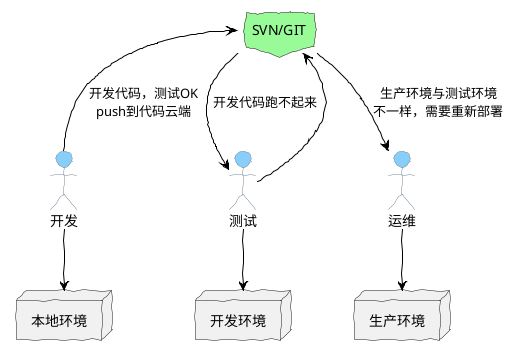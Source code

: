 @startuml 传统开发
top to bottom direction
skinparam handwritten true
skinparam packageStyle cloud node rectangle actor
skinparam CloudBackgroundColor PaleGreen
skinparam ArrowColor black
skinparam FontName Source Han Serif
skinparam actor {
  BackgroundColor LightSkyBlue
  BorderColor LightSlateGray
}
cloud "SVN/GIT" as code
actor 开发 as dev
actor 测试 as test
actor 运维 as Ops
node 本地环境 as localS
node 开发环境 as testS
node 生产环境 as productS

code <-- dev: 开发代码，测试OK\npush到代码云端
dev --> localS
code --> test: 开发代码跑不起来
code <-- test
test --> testS
code --> Ops: 生产环境与测试环境\n不一样，需要重新部署
Ops --> productS
@enduml

@startuml Docker环境开发
top to bottom direction
skinparam handwritten true
skinparam packageStyle cloud node rectangle actor
skinparam CloudBackgroundColor PaleGreen
skinparam ArrowColor black
skinparam FontName Source Han Serif
skinparam actor {
  BackgroundColor LightSkyBlue
  BorderColor LightSlateGray
}
actor 项目构架师 as arch
actor 开发部门 as dev
actor 测试部门 as test
actor 运维部门 as Ops
node service [
  Docker镜像
]

arch -> service
service <--> dev
service <--> test
service <--> Ops
@enduml